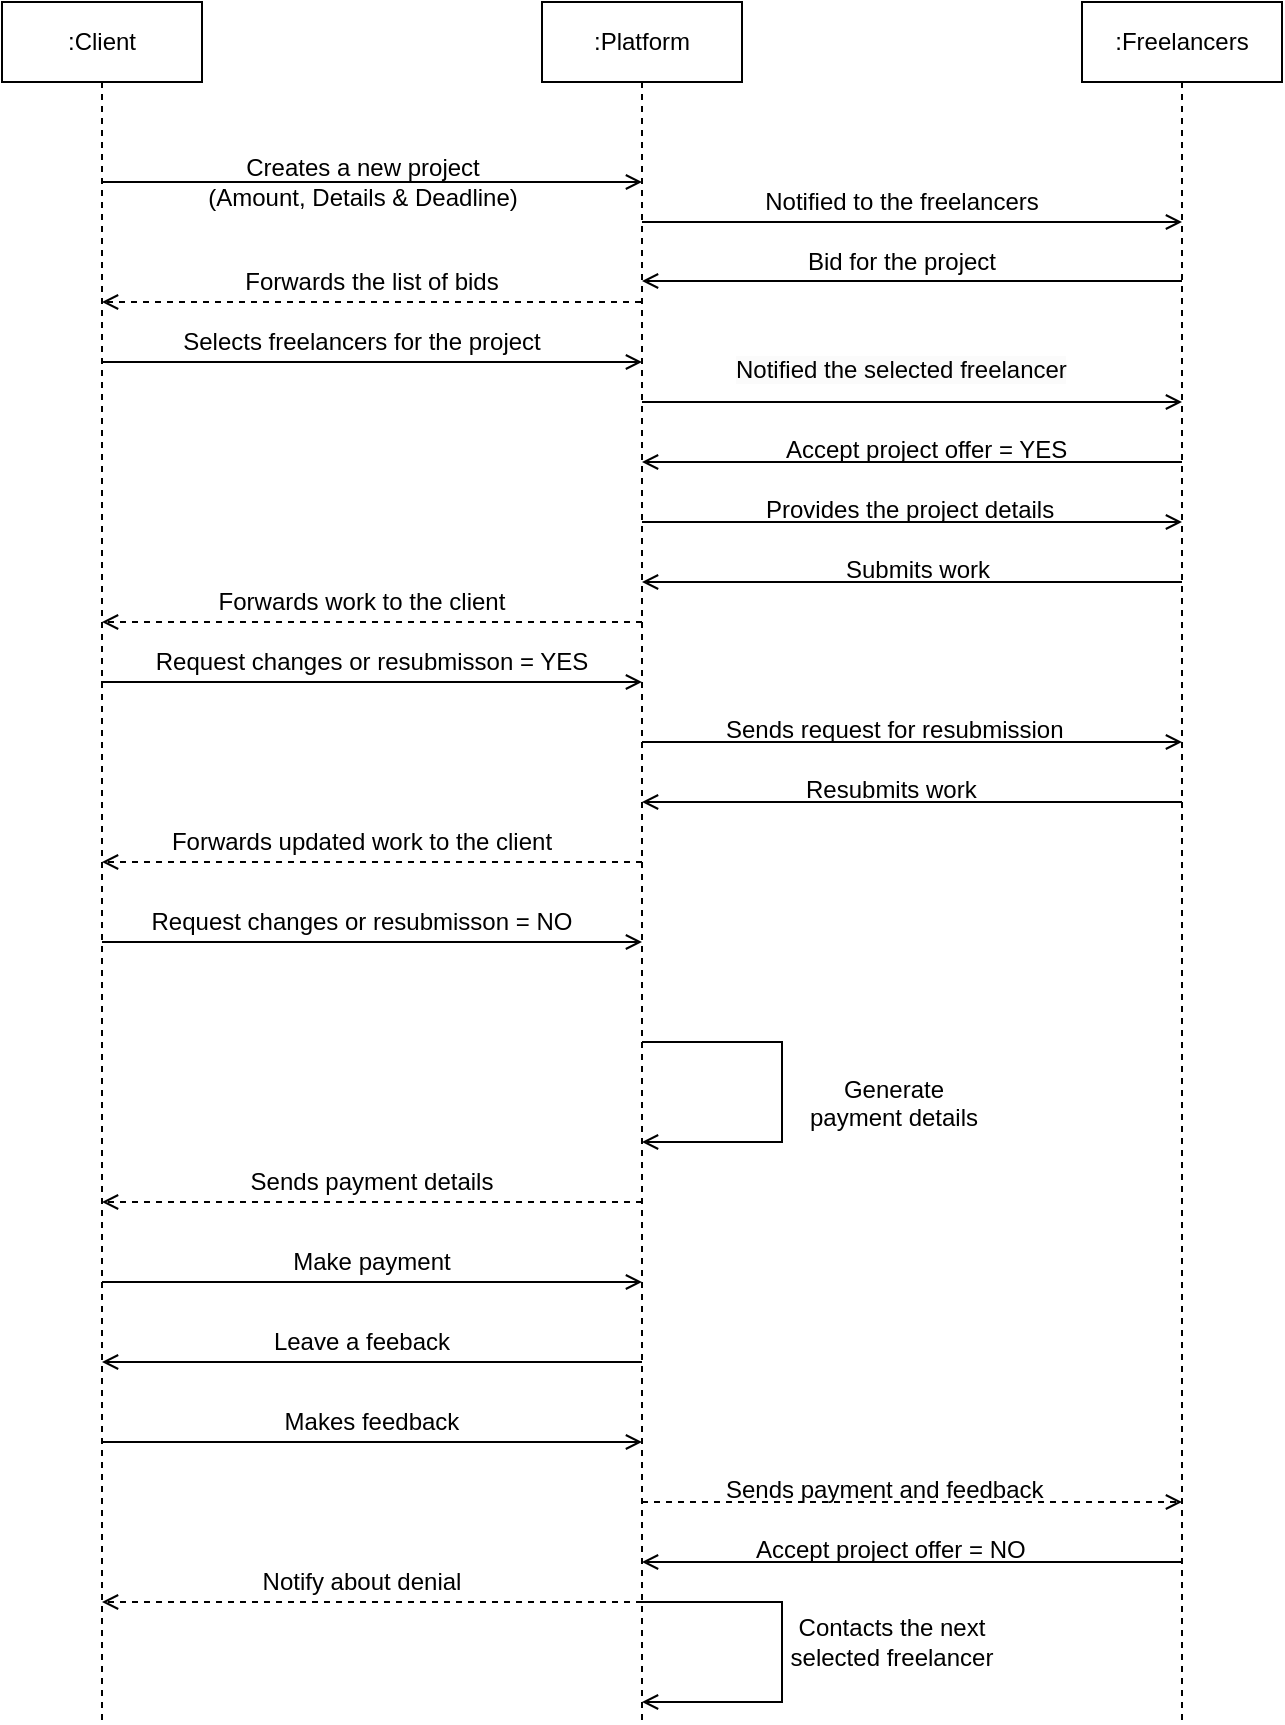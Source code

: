 <mxfile version="22.0.4" type="device">
  <diagram name="Page-1" id="2YBvvXClWsGukQMizWep">
    <mxGraphModel dx="1120" dy="447" grid="1" gridSize="10" guides="1" tooltips="1" connect="1" arrows="1" fold="1" page="1" pageScale="1" pageWidth="850" pageHeight="1100" math="0" shadow="0">
      <root>
        <mxCell id="0" />
        <mxCell id="1" parent="0" />
        <mxCell id="aM9ryv3xv72pqoxQDRHE-1" value=":Client" style="shape=umlLifeline;perimeter=lifelinePerimeter;whiteSpace=wrap;html=1;container=0;dropTarget=0;collapsible=0;recursiveResize=0;outlineConnect=0;portConstraint=eastwest;newEdgeStyle={&quot;edgeStyle&quot;:&quot;elbowEdgeStyle&quot;,&quot;elbow&quot;:&quot;vertical&quot;,&quot;curved&quot;:0,&quot;rounded&quot;:0};" parent="1" vertex="1">
          <mxGeometry x="80" y="40" width="100" height="860" as="geometry" />
        </mxCell>
        <mxCell id="aM9ryv3xv72pqoxQDRHE-5" value=":Platform" style="shape=umlLifeline;perimeter=lifelinePerimeter;whiteSpace=wrap;html=1;container=0;dropTarget=0;collapsible=0;recursiveResize=0;outlineConnect=0;portConstraint=eastwest;newEdgeStyle={&quot;edgeStyle&quot;:&quot;elbowEdgeStyle&quot;,&quot;elbow&quot;:&quot;vertical&quot;,&quot;curved&quot;:0,&quot;rounded&quot;:0};" parent="1" vertex="1">
          <mxGeometry x="350" y="40" width="100" height="860" as="geometry" />
        </mxCell>
        <mxCell id="UsfUipYroMZ178Q5B1vN-1" value=":Freelancers" style="shape=umlLifeline;perimeter=lifelinePerimeter;whiteSpace=wrap;html=1;container=0;dropTarget=0;collapsible=0;recursiveResize=0;outlineConnect=0;portConstraint=eastwest;newEdgeStyle={&quot;edgeStyle&quot;:&quot;elbowEdgeStyle&quot;,&quot;elbow&quot;:&quot;vertical&quot;,&quot;curved&quot;:0,&quot;rounded&quot;:0};" parent="1" vertex="1">
          <mxGeometry x="620" y="40" width="100" height="860" as="geometry" />
        </mxCell>
        <mxCell id="UsfUipYroMZ178Q5B1vN-5" value="" style="endArrow=open;html=1;rounded=0;" parent="1" edge="1">
          <mxGeometry width="50" height="50" relative="1" as="geometry">
            <mxPoint x="130" y="130" as="sourcePoint" />
            <mxPoint x="400" y="130" as="targetPoint" />
            <Array as="points">
              <mxPoint x="220" y="130" />
            </Array>
          </mxGeometry>
        </mxCell>
        <mxCell id="UsfUipYroMZ178Q5B1vN-6" value="Creates a new project&lt;br&gt;(Amount, Details &amp;amp; Deadline)" style="text;html=1;align=center;verticalAlign=middle;resizable=0;points=[];autosize=1;strokeColor=none;fillColor=none;" parent="1" vertex="1">
          <mxGeometry x="170" y="110" width="180" height="40" as="geometry" />
        </mxCell>
        <mxCell id="UsfUipYroMZ178Q5B1vN-7" value="" style="endArrow=open;html=1;rounded=0;dashed=1;" parent="1" source="aM9ryv3xv72pqoxQDRHE-5" target="aM9ryv3xv72pqoxQDRHE-1" edge="1">
          <mxGeometry width="50" height="50" relative="1" as="geometry">
            <mxPoint x="370" y="190" as="sourcePoint" />
            <mxPoint x="450" y="210" as="targetPoint" />
            <Array as="points">
              <mxPoint x="310" y="190" />
            </Array>
          </mxGeometry>
        </mxCell>
        <mxCell id="UsfUipYroMZ178Q5B1vN-9" value="Forwards the list of bids" style="text;html=1;strokeColor=none;fillColor=none;align=center;verticalAlign=middle;whiteSpace=wrap;rounded=0;" parent="1" vertex="1">
          <mxGeometry x="175" y="170" width="180" height="20" as="geometry" />
        </mxCell>
        <mxCell id="UsfUipYroMZ178Q5B1vN-15" value="" style="endArrow=open;html=1;rounded=0;" parent="1" edge="1">
          <mxGeometry width="50" height="50" relative="1" as="geometry">
            <mxPoint x="130" y="220" as="sourcePoint" />
            <mxPoint x="400" y="220" as="targetPoint" />
            <Array as="points">
              <mxPoint x="220" y="220" />
            </Array>
          </mxGeometry>
        </mxCell>
        <mxCell id="UsfUipYroMZ178Q5B1vN-16" value="Selects freelancers for the project" style="text;html=1;strokeColor=none;fillColor=none;align=center;verticalAlign=middle;whiteSpace=wrap;rounded=0;" parent="1" vertex="1">
          <mxGeometry x="150" y="200" width="220" height="20" as="geometry" />
        </mxCell>
        <mxCell id="UsfUipYroMZ178Q5B1vN-21" value="" style="endArrow=open;html=1;rounded=0;dashed=1;" parent="1" edge="1">
          <mxGeometry width="50" height="50" relative="1" as="geometry">
            <mxPoint x="400" y="350" as="sourcePoint" />
            <mxPoint x="130" y="350" as="targetPoint" />
            <Array as="points">
              <mxPoint x="310" y="350" />
            </Array>
          </mxGeometry>
        </mxCell>
        <mxCell id="UsfUipYroMZ178Q5B1vN-22" value="Forwards work to the client" style="text;html=1;strokeColor=none;fillColor=none;align=center;verticalAlign=middle;whiteSpace=wrap;rounded=0;" parent="1" vertex="1">
          <mxGeometry x="170" y="330" width="180" height="20" as="geometry" />
        </mxCell>
        <mxCell id="UsfUipYroMZ178Q5B1vN-23" value="" style="endArrow=open;html=1;rounded=0;" parent="1" edge="1">
          <mxGeometry width="50" height="50" relative="1" as="geometry">
            <mxPoint x="129.5" y="380" as="sourcePoint" />
            <mxPoint x="400" y="380" as="targetPoint" />
            <Array as="points">
              <mxPoint x="220" y="380" />
            </Array>
          </mxGeometry>
        </mxCell>
        <mxCell id="UsfUipYroMZ178Q5B1vN-24" value="Request changes or resubmisson = YES" style="text;html=1;strokeColor=none;fillColor=none;align=center;verticalAlign=middle;whiteSpace=wrap;rounded=0;" parent="1" vertex="1">
          <mxGeometry x="150" y="360" width="230" height="20" as="geometry" />
        </mxCell>
        <mxCell id="UsfUipYroMZ178Q5B1vN-25" value="" style="endArrow=open;html=1;rounded=0;dashed=1;" parent="1" edge="1">
          <mxGeometry width="50" height="50" relative="1" as="geometry">
            <mxPoint x="400" y="470" as="sourcePoint" />
            <mxPoint x="130" y="470" as="targetPoint" />
            <Array as="points">
              <mxPoint x="310" y="470" />
            </Array>
          </mxGeometry>
        </mxCell>
        <mxCell id="UsfUipYroMZ178Q5B1vN-26" value="" style="endArrow=open;html=1;rounded=0;" parent="1" edge="1">
          <mxGeometry width="50" height="50" relative="1" as="geometry">
            <mxPoint x="130" y="510" as="sourcePoint" />
            <mxPoint x="400" y="510" as="targetPoint" />
            <Array as="points">
              <mxPoint x="220" y="510" />
            </Array>
          </mxGeometry>
        </mxCell>
        <mxCell id="UsfUipYroMZ178Q5B1vN-27" value="" style="endArrow=open;html=1;rounded=0;dashed=1;" parent="1" edge="1">
          <mxGeometry width="50" height="50" relative="1" as="geometry">
            <mxPoint x="400" y="640" as="sourcePoint" />
            <mxPoint x="130" y="640" as="targetPoint" />
            <Array as="points">
              <mxPoint x="310" y="640" />
            </Array>
          </mxGeometry>
        </mxCell>
        <mxCell id="UsfUipYroMZ178Q5B1vN-28" value="" style="endArrow=open;html=1;rounded=0;" parent="1" edge="1">
          <mxGeometry width="50" height="50" relative="1" as="geometry">
            <mxPoint x="130" y="680" as="sourcePoint" />
            <mxPoint x="400" y="680" as="targetPoint" />
            <Array as="points">
              <mxPoint x="220" y="680" />
            </Array>
          </mxGeometry>
        </mxCell>
        <mxCell id="UsfUipYroMZ178Q5B1vN-33" value="" style="endArrow=open;html=1;rounded=0;dashed=0;" parent="1" edge="1">
          <mxGeometry width="50" height="50" relative="1" as="geometry">
            <mxPoint x="400" y="720" as="sourcePoint" />
            <mxPoint x="130" y="720" as="targetPoint" />
            <Array as="points">
              <mxPoint x="310" y="720" />
            </Array>
          </mxGeometry>
        </mxCell>
        <mxCell id="UsfUipYroMZ178Q5B1vN-35" value="" style="endArrow=open;html=1;rounded=0;" parent="1" edge="1">
          <mxGeometry width="50" height="50" relative="1" as="geometry">
            <mxPoint x="130" y="760" as="sourcePoint" />
            <mxPoint x="400" y="760" as="targetPoint" />
            <Array as="points">
              <mxPoint x="220" y="760" />
            </Array>
          </mxGeometry>
        </mxCell>
        <mxCell id="UsfUipYroMZ178Q5B1vN-36" value="" style="endArrow=open;html=1;rounded=0;dashed=1;" parent="1" edge="1">
          <mxGeometry width="50" height="50" relative="1" as="geometry">
            <mxPoint x="400" y="840" as="sourcePoint" />
            <mxPoint x="130" y="840" as="targetPoint" />
            <Array as="points">
              <mxPoint x="310" y="840" />
            </Array>
          </mxGeometry>
        </mxCell>
        <mxCell id="UsfUipYroMZ178Q5B1vN-39" value="" style="endArrow=open;html=1;rounded=0;" parent="1" edge="1">
          <mxGeometry width="50" height="50" relative="1" as="geometry">
            <mxPoint x="400" y="150" as="sourcePoint" />
            <mxPoint x="670" y="150" as="targetPoint" />
            <Array as="points">
              <mxPoint x="490" y="150" />
            </Array>
          </mxGeometry>
        </mxCell>
        <mxCell id="UsfUipYroMZ178Q5B1vN-40" value="" style="endArrow=open;html=1;rounded=0;dashed=0;" parent="1" edge="1">
          <mxGeometry width="50" height="50" relative="1" as="geometry">
            <mxPoint x="670" y="179.5" as="sourcePoint" />
            <mxPoint x="400" y="179.5" as="targetPoint" />
            <Array as="points">
              <mxPoint x="580" y="179.5" />
            </Array>
          </mxGeometry>
        </mxCell>
        <mxCell id="UsfUipYroMZ178Q5B1vN-41" value="" style="endArrow=open;html=1;rounded=0;" parent="1" edge="1">
          <mxGeometry width="50" height="50" relative="1" as="geometry">
            <mxPoint x="400" y="240" as="sourcePoint" />
            <mxPoint x="670" y="240" as="targetPoint" />
            <Array as="points">
              <mxPoint x="490" y="240" />
            </Array>
          </mxGeometry>
        </mxCell>
        <mxCell id="UsfUipYroMZ178Q5B1vN-42" value="" style="endArrow=open;html=1;rounded=0;dashed=0;" parent="1" edge="1">
          <mxGeometry width="50" height="50" relative="1" as="geometry">
            <mxPoint x="670" y="270" as="sourcePoint" />
            <mxPoint x="400" y="270" as="targetPoint" />
            <Array as="points">
              <mxPoint x="580" y="270" />
            </Array>
          </mxGeometry>
        </mxCell>
        <mxCell id="UsfUipYroMZ178Q5B1vN-43" value="" style="endArrow=open;html=1;rounded=0;" parent="1" edge="1">
          <mxGeometry width="50" height="50" relative="1" as="geometry">
            <mxPoint x="400" y="300" as="sourcePoint" />
            <mxPoint x="670" y="300" as="targetPoint" />
            <Array as="points">
              <mxPoint x="490" y="300" />
            </Array>
          </mxGeometry>
        </mxCell>
        <mxCell id="UsfUipYroMZ178Q5B1vN-44" value="" style="endArrow=open;html=1;rounded=0;dashed=0;" parent="1" edge="1">
          <mxGeometry width="50" height="50" relative="1" as="geometry">
            <mxPoint x="670" y="330" as="sourcePoint" />
            <mxPoint x="400" y="330" as="targetPoint" />
            <Array as="points">
              <mxPoint x="580" y="330" />
            </Array>
          </mxGeometry>
        </mxCell>
        <mxCell id="UsfUipYroMZ178Q5B1vN-47" value="" style="endArrow=open;html=1;rounded=0;" parent="1" edge="1">
          <mxGeometry width="50" height="50" relative="1" as="geometry">
            <mxPoint x="400" y="410" as="sourcePoint" />
            <mxPoint x="670" y="410" as="targetPoint" />
            <Array as="points">
              <mxPoint x="490" y="410" />
            </Array>
          </mxGeometry>
        </mxCell>
        <mxCell id="UsfUipYroMZ178Q5B1vN-48" value="" style="endArrow=open;html=1;rounded=0;dashed=0;" parent="1" edge="1">
          <mxGeometry width="50" height="50" relative="1" as="geometry">
            <mxPoint x="670" y="440" as="sourcePoint" />
            <mxPoint x="400" y="440" as="targetPoint" />
            <Array as="points">
              <mxPoint x="580" y="440" />
            </Array>
          </mxGeometry>
        </mxCell>
        <mxCell id="UsfUipYroMZ178Q5B1vN-49" value="" style="endArrow=open;html=1;rounded=0;dashed=1;" parent="1" edge="1">
          <mxGeometry width="50" height="50" relative="1" as="geometry">
            <mxPoint x="400" y="790" as="sourcePoint" />
            <mxPoint x="670" y="790" as="targetPoint" />
            <Array as="points">
              <mxPoint x="490" y="790" />
            </Array>
          </mxGeometry>
        </mxCell>
        <mxCell id="UsfUipYroMZ178Q5B1vN-51" value="" style="endArrow=open;html=1;rounded=0;dashed=0;" parent="1" edge="1">
          <mxGeometry width="50" height="50" relative="1" as="geometry">
            <mxPoint x="670" y="820" as="sourcePoint" />
            <mxPoint x="400" y="820" as="targetPoint" />
            <Array as="points">
              <mxPoint x="580" y="820" />
            </Array>
          </mxGeometry>
        </mxCell>
        <mxCell id="UsfUipYroMZ178Q5B1vN-53" value="" style="endArrow=open;html=1;rounded=0;" parent="1" target="aM9ryv3xv72pqoxQDRHE-5" edge="1">
          <mxGeometry width="50" height="50" relative="1" as="geometry">
            <mxPoint x="400" y="560" as="sourcePoint" />
            <mxPoint x="405" y="610" as="targetPoint" />
            <Array as="points">
              <mxPoint x="470" y="560" />
              <mxPoint x="470" y="610" />
            </Array>
          </mxGeometry>
        </mxCell>
        <mxCell id="UsfUipYroMZ178Q5B1vN-54" value="" style="endArrow=open;html=1;rounded=0;" parent="1" target="aM9ryv3xv72pqoxQDRHE-5" edge="1">
          <mxGeometry width="50" height="50" relative="1" as="geometry">
            <mxPoint x="400" y="840" as="sourcePoint" />
            <mxPoint x="405" y="890" as="targetPoint" />
            <Array as="points">
              <mxPoint x="470" y="840" />
              <mxPoint x="470" y="890" />
            </Array>
          </mxGeometry>
        </mxCell>
        <mxCell id="UsfUipYroMZ178Q5B1vN-55" value="Forwards updated work to the client" style="text;html=1;strokeColor=none;fillColor=none;align=center;verticalAlign=middle;whiteSpace=wrap;rounded=0;" parent="1" vertex="1">
          <mxGeometry x="145" y="450" width="230" height="20" as="geometry" />
        </mxCell>
        <mxCell id="UsfUipYroMZ178Q5B1vN-56" value="Request changes or resubmisson = NO" style="text;html=1;strokeColor=none;fillColor=none;align=center;verticalAlign=middle;whiteSpace=wrap;rounded=0;" parent="1" vertex="1">
          <mxGeometry x="145" y="490" width="230" height="20" as="geometry" />
        </mxCell>
        <mxCell id="UsfUipYroMZ178Q5B1vN-57" value="Sends payment details" style="text;html=1;strokeColor=none;fillColor=none;align=center;verticalAlign=middle;whiteSpace=wrap;rounded=0;" parent="1" vertex="1">
          <mxGeometry x="150" y="620" width="230" height="20" as="geometry" />
        </mxCell>
        <mxCell id="UsfUipYroMZ178Q5B1vN-58" value="Make payment" style="text;html=1;strokeColor=none;fillColor=none;align=center;verticalAlign=middle;whiteSpace=wrap;rounded=0;" parent="1" vertex="1">
          <mxGeometry x="150" y="660" width="230" height="20" as="geometry" />
        </mxCell>
        <mxCell id="UsfUipYroMZ178Q5B1vN-61" value="Leave a feeback" style="text;html=1;strokeColor=none;fillColor=none;align=center;verticalAlign=middle;whiteSpace=wrap;rounded=0;" parent="1" vertex="1">
          <mxGeometry x="145" y="700" width="230" height="20" as="geometry" />
        </mxCell>
        <mxCell id="UsfUipYroMZ178Q5B1vN-62" value="Makes feedback" style="text;html=1;strokeColor=none;fillColor=none;align=center;verticalAlign=middle;whiteSpace=wrap;rounded=0;" parent="1" vertex="1">
          <mxGeometry x="150" y="740" width="230" height="20" as="geometry" />
        </mxCell>
        <mxCell id="UsfUipYroMZ178Q5B1vN-63" value="Notify about denial" style="text;html=1;strokeColor=none;fillColor=none;align=center;verticalAlign=middle;whiteSpace=wrap;rounded=0;" parent="1" vertex="1">
          <mxGeometry x="145" y="820" width="230" height="20" as="geometry" />
        </mxCell>
        <mxCell id="UsfUipYroMZ178Q5B1vN-64" value="Contacts the next&lt;br&gt;selected freelancer" style="text;html=1;strokeColor=none;fillColor=none;align=center;verticalAlign=middle;whiteSpace=wrap;rounded=0;" parent="1" vertex="1">
          <mxGeometry x="470" y="850" width="110" height="20" as="geometry" />
        </mxCell>
        <mxCell id="UsfUipYroMZ178Q5B1vN-65" value="Notified to the freelancers" style="text;html=1;strokeColor=none;fillColor=none;align=center;verticalAlign=middle;whiteSpace=wrap;rounded=0;" parent="1" vertex="1">
          <mxGeometry x="440" y="130" width="180" height="20" as="geometry" />
        </mxCell>
        <mxCell id="UsfUipYroMZ178Q5B1vN-66" value="Bid for the project" style="text;html=1;strokeColor=none;fillColor=none;align=center;verticalAlign=middle;whiteSpace=wrap;rounded=0;" parent="1" vertex="1">
          <mxGeometry x="440" y="160" width="180" height="20" as="geometry" />
        </mxCell>
        <mxCell id="UsfUipYroMZ178Q5B1vN-67" value="&lt;span style=&quot;color: rgb(0, 0, 0); font-family: Helvetica; font-size: 12px; font-style: normal; font-variant-ligatures: normal; font-variant-caps: normal; font-weight: 400; letter-spacing: normal; orphans: 2; text-align: center; text-indent: 0px; text-transform: none; widows: 2; word-spacing: 0px; -webkit-text-stroke-width: 0px; background-color: rgb(251, 251, 251); text-decoration-thickness: initial; text-decoration-style: initial; text-decoration-color: initial; float: none; display: inline !important;&quot;&gt;Notified the selected freelancer&lt;/span&gt;" style="text;whiteSpace=wrap;html=1;" parent="1" vertex="1">
          <mxGeometry x="445" y="210" width="200" height="20" as="geometry" />
        </mxCell>
        <mxCell id="UsfUipYroMZ178Q5B1vN-68" value="&lt;div style=&quot;text-align: center;&quot;&gt;Accept project offer = YES&lt;/div&gt;" style="text;whiteSpace=wrap;html=1;" parent="1" vertex="1">
          <mxGeometry x="470" y="250" width="150" height="30" as="geometry" />
        </mxCell>
        <mxCell id="UsfUipYroMZ178Q5B1vN-71" value="&lt;div style=&quot;text-align: center;&quot;&gt;Provides the project details&lt;/div&gt;" style="text;whiteSpace=wrap;html=1;" parent="1" vertex="1">
          <mxGeometry x="460" y="280" width="200" height="30" as="geometry" />
        </mxCell>
        <mxCell id="UsfUipYroMZ178Q5B1vN-72" value="&lt;div style=&quot;text-align: center;&quot;&gt;Submits work&lt;/div&gt;" style="text;whiteSpace=wrap;html=1;" parent="1" vertex="1">
          <mxGeometry x="500" y="310" width="90" height="30" as="geometry" />
        </mxCell>
        <mxCell id="UsfUipYroMZ178Q5B1vN-74" value="&lt;div style=&quot;text-align: center;&quot;&gt;Sends request for resubmission&lt;/div&gt;" style="text;whiteSpace=wrap;html=1;" parent="1" vertex="1">
          <mxGeometry x="440" y="390" width="200" height="30" as="geometry" />
        </mxCell>
        <mxCell id="UsfUipYroMZ178Q5B1vN-75" value="&lt;div style=&quot;text-align: center;&quot;&gt;Resubmits work&lt;/div&gt;" style="text;whiteSpace=wrap;html=1;" parent="1" vertex="1">
          <mxGeometry x="480" y="420" width="100" height="30" as="geometry" />
        </mxCell>
        <mxCell id="UsfUipYroMZ178Q5B1vN-76" value="&lt;div style=&quot;text-align: center;&quot;&gt;Generate payment details&lt;/div&gt;" style="text;whiteSpace=wrap;html=1;" parent="1" vertex="1">
          <mxGeometry x="475" y="570" width="100" height="30" as="geometry" />
        </mxCell>
        <mxCell id="UsfUipYroMZ178Q5B1vN-77" style="edgeStyle=orthogonalEdgeStyle;rounded=0;orthogonalLoop=1;jettySize=auto;html=1;exitX=0.5;exitY=1;exitDx=0;exitDy=0;" parent="1" source="UsfUipYroMZ178Q5B1vN-76" target="UsfUipYroMZ178Q5B1vN-76" edge="1">
          <mxGeometry relative="1" as="geometry" />
        </mxCell>
        <mxCell id="UsfUipYroMZ178Q5B1vN-78" value="&lt;div style=&quot;text-align: center;&quot;&gt;Sends payment and feedback&lt;/div&gt;" style="text;whiteSpace=wrap;html=1;" parent="1" vertex="1">
          <mxGeometry x="440" y="770" width="170" height="30" as="geometry" />
        </mxCell>
        <mxCell id="UsfUipYroMZ178Q5B1vN-79" value="&lt;div style=&quot;text-align: center;&quot;&gt;Accept project offer = NO&lt;/div&gt;" style="text;whiteSpace=wrap;html=1;" parent="1" vertex="1">
          <mxGeometry x="455" y="800" width="170" height="30" as="geometry" />
        </mxCell>
      </root>
    </mxGraphModel>
  </diagram>
</mxfile>
